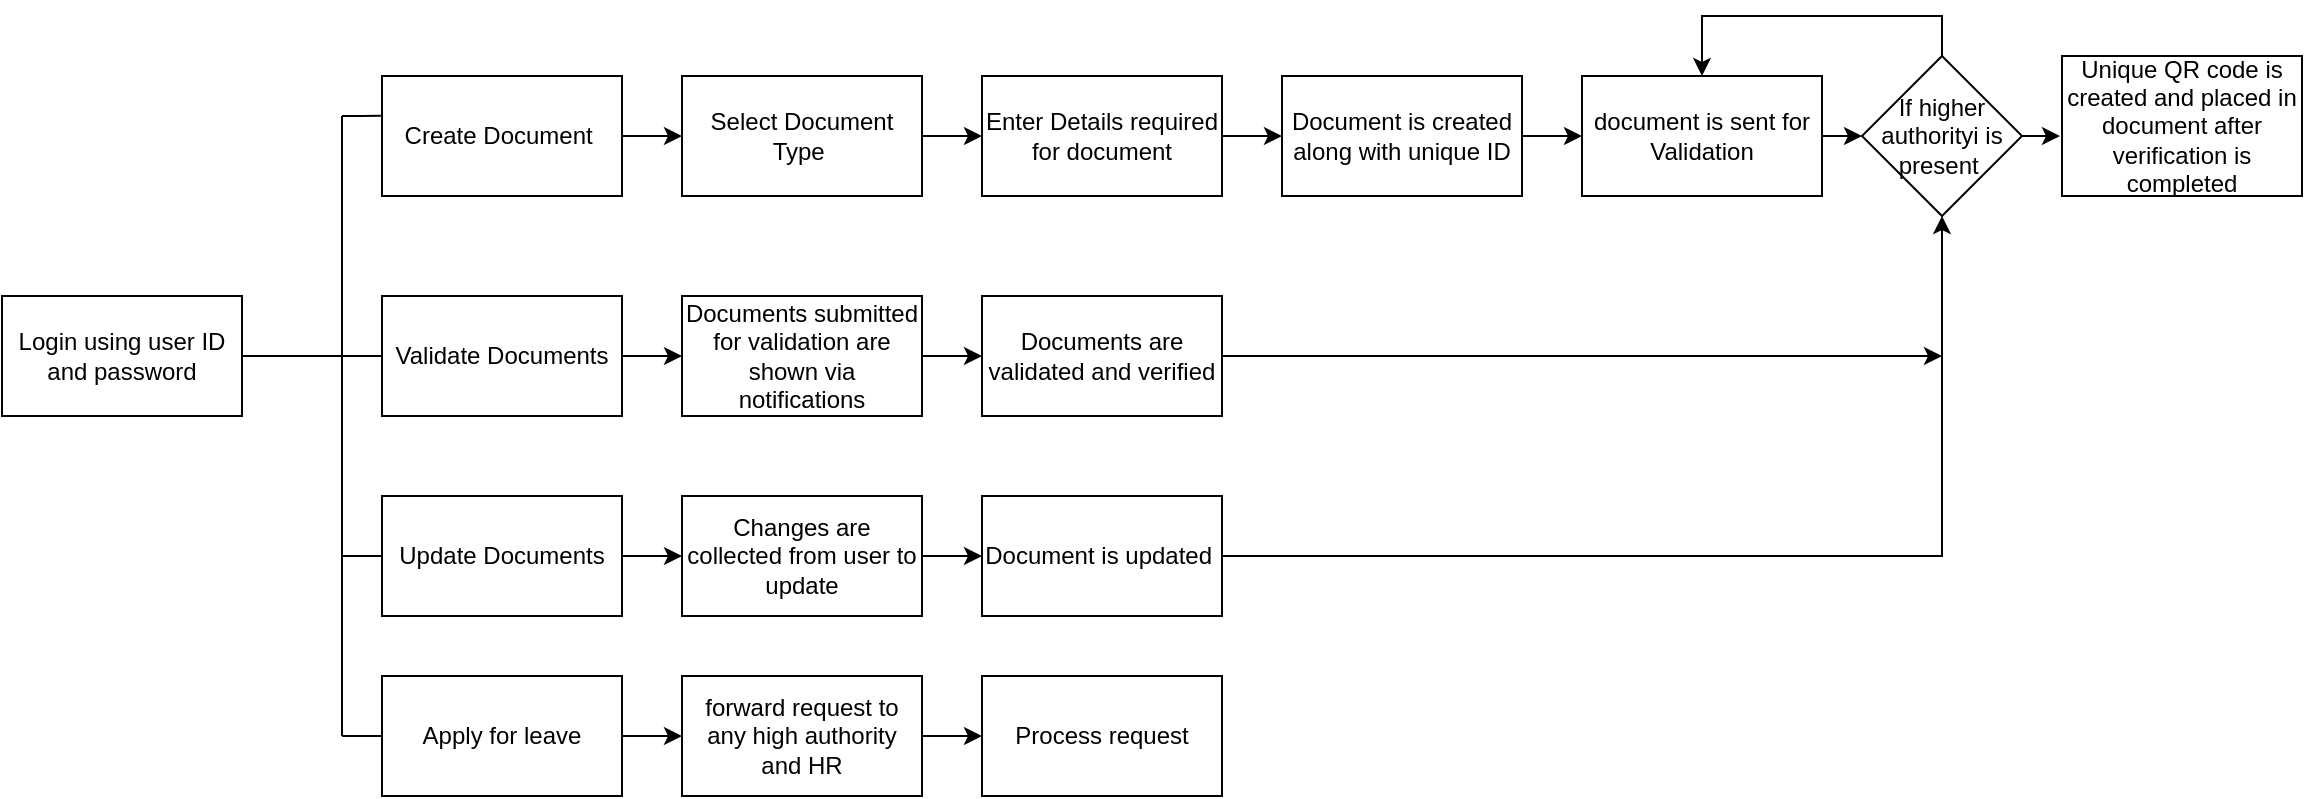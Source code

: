<mxfile version="17.1.0" type="device"><diagram id="7SGUaloattMuRQ8D-Ne-" name="Page-1"><mxGraphModel dx="1756" dy="667" grid="0" gridSize="10" guides="1" tooltips="1" connect="1" arrows="1" fold="1" page="0" pageScale="1" pageWidth="850" pageHeight="1100" math="0" shadow="0"><root><mxCell id="0"/><mxCell id="1" parent="0"/><mxCell id="8ZE0KyUVVhsr6dlW-JU3-1" value="Login using user ID and password" style="rounded=0;whiteSpace=wrap;html=1;" vertex="1" parent="1"><mxGeometry x="-170" y="290" width="120" height="60" as="geometry"/></mxCell><mxCell id="8ZE0KyUVVhsr6dlW-JU3-15" style="edgeStyle=orthogonalEdgeStyle;rounded=0;orthogonalLoop=1;jettySize=auto;html=1;exitX=1;exitY=0.5;exitDx=0;exitDy=0;entryX=0;entryY=0.5;entryDx=0;entryDy=0;" edge="1" parent="1" source="8ZE0KyUVVhsr6dlW-JU3-3" target="8ZE0KyUVVhsr6dlW-JU3-5"><mxGeometry relative="1" as="geometry"/></mxCell><mxCell id="8ZE0KyUVVhsr6dlW-JU3-3" value="Create Document&amp;nbsp;" style="rounded=0;whiteSpace=wrap;html=1;" vertex="1" parent="1"><mxGeometry x="20" y="180" width="120" height="60" as="geometry"/></mxCell><mxCell id="8ZE0KyUVVhsr6dlW-JU3-16" style="edgeStyle=orthogonalEdgeStyle;rounded=0;orthogonalLoop=1;jettySize=auto;html=1;exitX=1;exitY=0.5;exitDx=0;exitDy=0;entryX=0;entryY=0.5;entryDx=0;entryDy=0;" edge="1" parent="1" source="8ZE0KyUVVhsr6dlW-JU3-5" target="8ZE0KyUVVhsr6dlW-JU3-6"><mxGeometry relative="1" as="geometry"/></mxCell><mxCell id="8ZE0KyUVVhsr6dlW-JU3-5" value="Select Document Type&amp;nbsp;" style="rounded=0;whiteSpace=wrap;html=1;" vertex="1" parent="1"><mxGeometry x="170" y="180" width="120" height="60" as="geometry"/></mxCell><mxCell id="8ZE0KyUVVhsr6dlW-JU3-17" style="edgeStyle=orthogonalEdgeStyle;rounded=0;orthogonalLoop=1;jettySize=auto;html=1;exitX=1;exitY=0.5;exitDx=0;exitDy=0;entryX=0;entryY=0.5;entryDx=0;entryDy=0;" edge="1" parent="1" source="8ZE0KyUVVhsr6dlW-JU3-6" target="8ZE0KyUVVhsr6dlW-JU3-7"><mxGeometry relative="1" as="geometry"/></mxCell><mxCell id="8ZE0KyUVVhsr6dlW-JU3-6" value="Enter Details required for document" style="rounded=0;whiteSpace=wrap;html=1;" vertex="1" parent="1"><mxGeometry x="320" y="180" width="120" height="60" as="geometry"/></mxCell><mxCell id="8ZE0KyUVVhsr6dlW-JU3-18" style="edgeStyle=orthogonalEdgeStyle;rounded=0;orthogonalLoop=1;jettySize=auto;html=1;exitX=1;exitY=0.5;exitDx=0;exitDy=0;entryX=0;entryY=0.5;entryDx=0;entryDy=0;" edge="1" parent="1" source="8ZE0KyUVVhsr6dlW-JU3-7" target="8ZE0KyUVVhsr6dlW-JU3-8"><mxGeometry relative="1" as="geometry"/></mxCell><mxCell id="8ZE0KyUVVhsr6dlW-JU3-7" value="Document is created along with unique ID" style="rounded=0;whiteSpace=wrap;html=1;" vertex="1" parent="1"><mxGeometry x="470" y="180" width="120" height="60" as="geometry"/></mxCell><mxCell id="8ZE0KyUVVhsr6dlW-JU3-39" style="edgeStyle=orthogonalEdgeStyle;rounded=0;orthogonalLoop=1;jettySize=auto;html=1;exitX=1;exitY=0.5;exitDx=0;exitDy=0;entryX=0;entryY=0.5;entryDx=0;entryDy=0;" edge="1" parent="1" source="8ZE0KyUVVhsr6dlW-JU3-8" target="8ZE0KyUVVhsr6dlW-JU3-37"><mxGeometry relative="1" as="geometry"/></mxCell><mxCell id="8ZE0KyUVVhsr6dlW-JU3-8" value="document is sent for Validation" style="rounded=0;whiteSpace=wrap;html=1;" vertex="1" parent="1"><mxGeometry x="620" y="180" width="120" height="60" as="geometry"/></mxCell><mxCell id="8ZE0KyUVVhsr6dlW-JU3-19" style="edgeStyle=orthogonalEdgeStyle;rounded=0;orthogonalLoop=1;jettySize=auto;html=1;exitX=1;exitY=0.5;exitDx=0;exitDy=0;entryX=0;entryY=0.5;entryDx=0;entryDy=0;" edge="1" parent="1" source="8ZE0KyUVVhsr6dlW-JU3-9" target="8ZE0KyUVVhsr6dlW-JU3-10"><mxGeometry relative="1" as="geometry"/></mxCell><mxCell id="8ZE0KyUVVhsr6dlW-JU3-9" value="Validate Documents" style="rounded=0;whiteSpace=wrap;html=1;" vertex="1" parent="1"><mxGeometry x="20" y="290" width="120" height="60" as="geometry"/></mxCell><mxCell id="8ZE0KyUVVhsr6dlW-JU3-20" value="" style="edgeStyle=orthogonalEdgeStyle;rounded=0;orthogonalLoop=1;jettySize=auto;html=1;" edge="1" parent="1" source="8ZE0KyUVVhsr6dlW-JU3-10" target="8ZE0KyUVVhsr6dlW-JU3-14"><mxGeometry relative="1" as="geometry"/></mxCell><mxCell id="8ZE0KyUVVhsr6dlW-JU3-10" value="Documents submitted for validation are shown via notifications" style="rounded=0;whiteSpace=wrap;html=1;" vertex="1" parent="1"><mxGeometry x="170" y="290" width="120" height="60" as="geometry"/></mxCell><mxCell id="8ZE0KyUVVhsr6dlW-JU3-29" style="edgeStyle=orthogonalEdgeStyle;rounded=0;orthogonalLoop=1;jettySize=auto;html=1;exitX=1;exitY=0.5;exitDx=0;exitDy=0;entryX=0.5;entryY=1;entryDx=0;entryDy=0;" edge="1" parent="1" source="8ZE0KyUVVhsr6dlW-JU3-11" target="8ZE0KyUVVhsr6dlW-JU3-37"><mxGeometry relative="1" as="geometry"><mxPoint x="680" y="419.667" as="targetPoint"/><Array as="points"><mxPoint x="800" y="420"/></Array></mxGeometry></mxCell><mxCell id="8ZE0KyUVVhsr6dlW-JU3-11" value="Document is updated&amp;nbsp;" style="rounded=0;whiteSpace=wrap;html=1;" vertex="1" parent="1"><mxGeometry x="320" y="390" width="120" height="60" as="geometry"/></mxCell><mxCell id="8ZE0KyUVVhsr6dlW-JU3-21" style="edgeStyle=orthogonalEdgeStyle;rounded=0;orthogonalLoop=1;jettySize=auto;html=1;exitX=1;exitY=0.5;exitDx=0;exitDy=0;entryX=0;entryY=0.5;entryDx=0;entryDy=0;" edge="1" parent="1" source="8ZE0KyUVVhsr6dlW-JU3-12" target="8ZE0KyUVVhsr6dlW-JU3-13"><mxGeometry relative="1" as="geometry"/></mxCell><mxCell id="8ZE0KyUVVhsr6dlW-JU3-12" value="Update Documents" style="rounded=0;whiteSpace=wrap;html=1;" vertex="1" parent="1"><mxGeometry x="20" y="390" width="120" height="60" as="geometry"/></mxCell><mxCell id="8ZE0KyUVVhsr6dlW-JU3-22" style="edgeStyle=orthogonalEdgeStyle;rounded=0;orthogonalLoop=1;jettySize=auto;html=1;exitX=1;exitY=0.5;exitDx=0;exitDy=0;entryX=0;entryY=0.5;entryDx=0;entryDy=0;" edge="1" parent="1" source="8ZE0KyUVVhsr6dlW-JU3-13" target="8ZE0KyUVVhsr6dlW-JU3-11"><mxGeometry relative="1" as="geometry"/></mxCell><mxCell id="8ZE0KyUVVhsr6dlW-JU3-13" value="Changes are collected from user to update" style="rounded=0;whiteSpace=wrap;html=1;" vertex="1" parent="1"><mxGeometry x="170" y="390" width="120" height="60" as="geometry"/></mxCell><mxCell id="8ZE0KyUVVhsr6dlW-JU3-30" style="edgeStyle=orthogonalEdgeStyle;rounded=0;orthogonalLoop=1;jettySize=auto;html=1;exitX=1;exitY=0.5;exitDx=0;exitDy=0;" edge="1" parent="1" source="8ZE0KyUVVhsr6dlW-JU3-14"><mxGeometry relative="1" as="geometry"><mxPoint x="800" y="320" as="targetPoint"/></mxGeometry></mxCell><mxCell id="8ZE0KyUVVhsr6dlW-JU3-14" value="Documents are validated and verified" style="rounded=0;whiteSpace=wrap;html=1;" vertex="1" parent="1"><mxGeometry x="320" y="290" width="120" height="60" as="geometry"/></mxCell><mxCell id="8ZE0KyUVVhsr6dlW-JU3-23" value="" style="endArrow=none;html=1;rounded=0;" edge="1" parent="1"><mxGeometry width="50" height="50" relative="1" as="geometry"><mxPoint y="510" as="sourcePoint"/><mxPoint y="200" as="targetPoint"/><Array as="points"><mxPoint y="390"/></Array></mxGeometry></mxCell><mxCell id="8ZE0KyUVVhsr6dlW-JU3-25" value="" style="endArrow=none;html=1;rounded=0;exitX=1;exitY=0.5;exitDx=0;exitDy=0;" edge="1" parent="1" source="8ZE0KyUVVhsr6dlW-JU3-1"><mxGeometry width="50" height="50" relative="1" as="geometry"><mxPoint x="-30" y="370" as="sourcePoint"/><mxPoint x="20" y="320" as="targetPoint"/></mxGeometry></mxCell><mxCell id="8ZE0KyUVVhsr6dlW-JU3-26" value="" style="endArrow=none;html=1;rounded=0;entryX=-0.005;entryY=0.332;entryDx=0;entryDy=0;entryPerimeter=0;" edge="1" parent="1" target="8ZE0KyUVVhsr6dlW-JU3-3"><mxGeometry width="50" height="50" relative="1" as="geometry"><mxPoint y="200" as="sourcePoint"/><mxPoint x="410" y="350" as="targetPoint"/><Array as="points"><mxPoint x="10" y="200"/></Array></mxGeometry></mxCell><mxCell id="8ZE0KyUVVhsr6dlW-JU3-27" value="" style="endArrow=none;html=1;rounded=0;entryX=0;entryY=0.5;entryDx=0;entryDy=0;" edge="1" parent="1" target="8ZE0KyUVVhsr6dlW-JU3-12"><mxGeometry width="50" height="50" relative="1" as="geometry"><mxPoint y="420" as="sourcePoint"/><mxPoint x="70" y="410" as="targetPoint"/></mxGeometry></mxCell><mxCell id="8ZE0KyUVVhsr6dlW-JU3-38" style="edgeStyle=orthogonalEdgeStyle;rounded=0;orthogonalLoop=1;jettySize=auto;html=1;exitX=0.5;exitY=0;exitDx=0;exitDy=0;entryX=0.5;entryY=0;entryDx=0;entryDy=0;" edge="1" parent="1" source="8ZE0KyUVVhsr6dlW-JU3-37" target="8ZE0KyUVVhsr6dlW-JU3-8"><mxGeometry relative="1" as="geometry"><mxPoint x="800" y="110" as="targetPoint"/></mxGeometry></mxCell><mxCell id="8ZE0KyUVVhsr6dlW-JU3-42" style="edgeStyle=orthogonalEdgeStyle;rounded=0;orthogonalLoop=1;jettySize=auto;html=1;exitX=1;exitY=0.5;exitDx=0;exitDy=0;entryX=-0.008;entryY=0.567;entryDx=0;entryDy=0;entryPerimeter=0;" edge="1" parent="1" source="8ZE0KyUVVhsr6dlW-JU3-37" target="8ZE0KyUVVhsr6dlW-JU3-41"><mxGeometry relative="1" as="geometry"/></mxCell><mxCell id="8ZE0KyUVVhsr6dlW-JU3-37" value="If higher authorityi is present&amp;nbsp;" style="rhombus;whiteSpace=wrap;html=1;" vertex="1" parent="1"><mxGeometry x="760" y="170" width="80" height="80" as="geometry"/></mxCell><mxCell id="8ZE0KyUVVhsr6dlW-JU3-41" value="Unique QR code is created and placed in document after verification is completed" style="rounded=0;whiteSpace=wrap;html=1;" vertex="1" parent="1"><mxGeometry x="860" y="170" width="120" height="70" as="geometry"/></mxCell><mxCell id="8ZE0KyUVVhsr6dlW-JU3-46" style="edgeStyle=orthogonalEdgeStyle;rounded=0;orthogonalLoop=1;jettySize=auto;html=1;exitX=1;exitY=0.5;exitDx=0;exitDy=0;entryX=0;entryY=0.5;entryDx=0;entryDy=0;" edge="1" parent="1" source="8ZE0KyUVVhsr6dlW-JU3-43" target="8ZE0KyUVVhsr6dlW-JU3-44"><mxGeometry relative="1" as="geometry"/></mxCell><mxCell id="8ZE0KyUVVhsr6dlW-JU3-43" value="Apply for leave" style="rounded=0;whiteSpace=wrap;html=1;" vertex="1" parent="1"><mxGeometry x="20" y="480" width="120" height="60" as="geometry"/></mxCell><mxCell id="8ZE0KyUVVhsr6dlW-JU3-47" style="edgeStyle=orthogonalEdgeStyle;rounded=0;orthogonalLoop=1;jettySize=auto;html=1;exitX=1;exitY=0.5;exitDx=0;exitDy=0;entryX=0;entryY=0.5;entryDx=0;entryDy=0;" edge="1" parent="1" source="8ZE0KyUVVhsr6dlW-JU3-44" target="8ZE0KyUVVhsr6dlW-JU3-45"><mxGeometry relative="1" as="geometry"><mxPoint x="310" y="510.105" as="targetPoint"/></mxGeometry></mxCell><mxCell id="8ZE0KyUVVhsr6dlW-JU3-44" value="forward request to any high authority and HR" style="rounded=0;whiteSpace=wrap;html=1;" vertex="1" parent="1"><mxGeometry x="170" y="480" width="120" height="60" as="geometry"/></mxCell><mxCell id="8ZE0KyUVVhsr6dlW-JU3-45" value="Process request" style="rounded=0;whiteSpace=wrap;html=1;" vertex="1" parent="1"><mxGeometry x="320" y="480" width="120" height="60" as="geometry"/></mxCell><mxCell id="8ZE0KyUVVhsr6dlW-JU3-48" value="" style="endArrow=none;html=1;rounded=0;entryX=0;entryY=0.5;entryDx=0;entryDy=0;" edge="1" parent="1" target="8ZE0KyUVVhsr6dlW-JU3-43"><mxGeometry width="50" height="50" relative="1" as="geometry"><mxPoint y="510" as="sourcePoint"/><mxPoint x="50" y="460" as="targetPoint"/></mxGeometry></mxCell></root></mxGraphModel></diagram></mxfile>